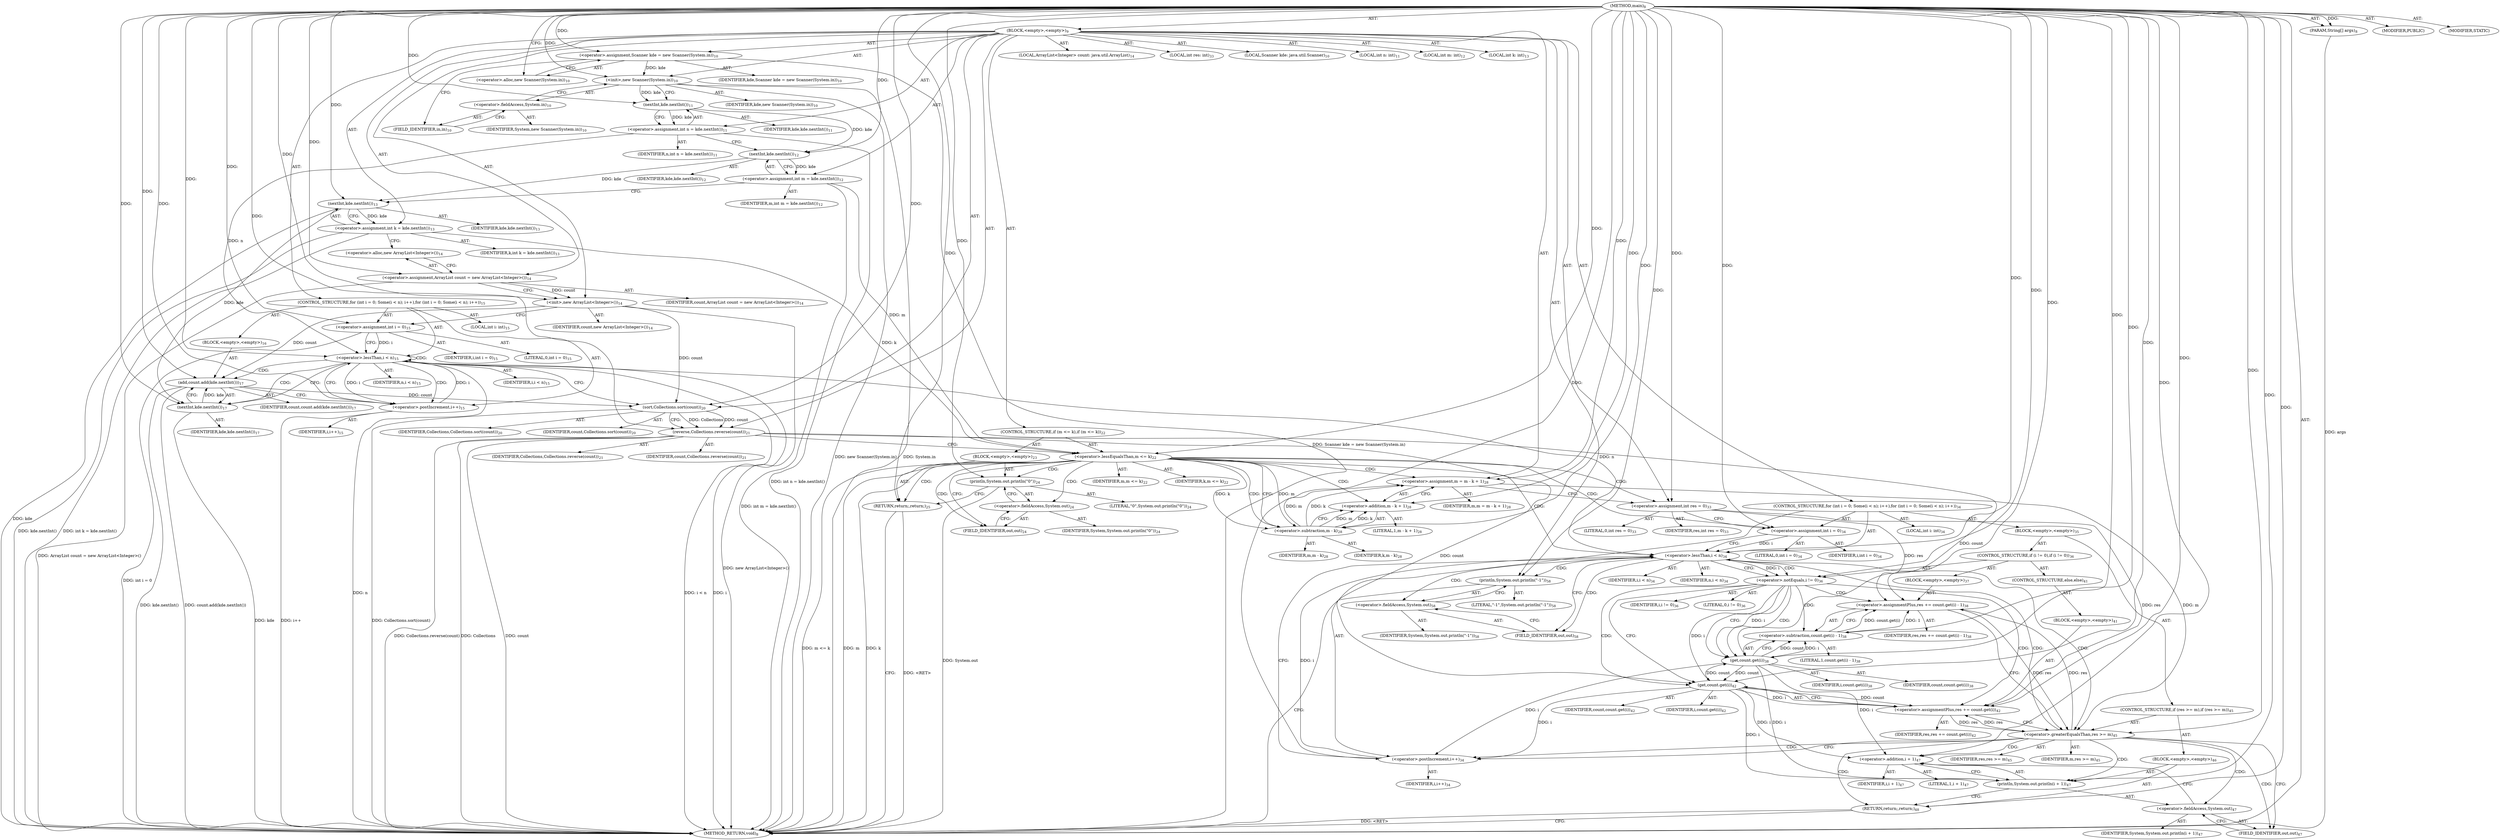 digraph "main" {  
"21" [label = <(METHOD,main)<SUB>8</SUB>> ]
"22" [label = <(PARAM,String[] args)<SUB>8</SUB>> ]
"23" [label = <(BLOCK,&lt;empty&gt;,&lt;empty&gt;)<SUB>9</SUB>> ]
"4" [label = <(LOCAL,Scanner kde: java.util.Scanner)<SUB>10</SUB>> ]
"24" [label = <(&lt;operator&gt;.assignment,Scanner kde = new Scanner(System.in))<SUB>10</SUB>> ]
"25" [label = <(IDENTIFIER,kde,Scanner kde = new Scanner(System.in))<SUB>10</SUB>> ]
"26" [label = <(&lt;operator&gt;.alloc,new Scanner(System.in))<SUB>10</SUB>> ]
"27" [label = <(&lt;init&gt;,new Scanner(System.in))<SUB>10</SUB>> ]
"3" [label = <(IDENTIFIER,kde,new Scanner(System.in))<SUB>10</SUB>> ]
"28" [label = <(&lt;operator&gt;.fieldAccess,System.in)<SUB>10</SUB>> ]
"29" [label = <(IDENTIFIER,System,new Scanner(System.in))<SUB>10</SUB>> ]
"30" [label = <(FIELD_IDENTIFIER,in,in)<SUB>10</SUB>> ]
"31" [label = <(LOCAL,int n: int)<SUB>11</SUB>> ]
"32" [label = <(&lt;operator&gt;.assignment,int n = kde.nextInt())<SUB>11</SUB>> ]
"33" [label = <(IDENTIFIER,n,int n = kde.nextInt())<SUB>11</SUB>> ]
"34" [label = <(nextInt,kde.nextInt())<SUB>11</SUB>> ]
"35" [label = <(IDENTIFIER,kde,kde.nextInt())<SUB>11</SUB>> ]
"36" [label = <(LOCAL,int m: int)<SUB>12</SUB>> ]
"37" [label = <(&lt;operator&gt;.assignment,int m = kde.nextInt())<SUB>12</SUB>> ]
"38" [label = <(IDENTIFIER,m,int m = kde.nextInt())<SUB>12</SUB>> ]
"39" [label = <(nextInt,kde.nextInt())<SUB>12</SUB>> ]
"40" [label = <(IDENTIFIER,kde,kde.nextInt())<SUB>12</SUB>> ]
"41" [label = <(LOCAL,int k: int)<SUB>13</SUB>> ]
"42" [label = <(&lt;operator&gt;.assignment,int k = kde.nextInt())<SUB>13</SUB>> ]
"43" [label = <(IDENTIFIER,k,int k = kde.nextInt())<SUB>13</SUB>> ]
"44" [label = <(nextInt,kde.nextInt())<SUB>13</SUB>> ]
"45" [label = <(IDENTIFIER,kde,kde.nextInt())<SUB>13</SUB>> ]
"6" [label = <(LOCAL,ArrayList&lt;Integer&gt; count: java.util.ArrayList)<SUB>14</SUB>> ]
"46" [label = <(&lt;operator&gt;.assignment,ArrayList count = new ArrayList&lt;Integer&gt;())<SUB>14</SUB>> ]
"47" [label = <(IDENTIFIER,count,ArrayList count = new ArrayList&lt;Integer&gt;())<SUB>14</SUB>> ]
"48" [label = <(&lt;operator&gt;.alloc,new ArrayList&lt;Integer&gt;())<SUB>14</SUB>> ]
"49" [label = <(&lt;init&gt;,new ArrayList&lt;Integer&gt;())<SUB>14</SUB>> ]
"5" [label = <(IDENTIFIER,count,new ArrayList&lt;Integer&gt;())<SUB>14</SUB>> ]
"50" [label = <(CONTROL_STRUCTURE,for (int i = 0; Some(i &lt; n); i++),for (int i = 0; Some(i &lt; n); i++))<SUB>15</SUB>> ]
"51" [label = <(LOCAL,int i: int)<SUB>15</SUB>> ]
"52" [label = <(&lt;operator&gt;.assignment,int i = 0)<SUB>15</SUB>> ]
"53" [label = <(IDENTIFIER,i,int i = 0)<SUB>15</SUB>> ]
"54" [label = <(LITERAL,0,int i = 0)<SUB>15</SUB>> ]
"55" [label = <(&lt;operator&gt;.lessThan,i &lt; n)<SUB>15</SUB>> ]
"56" [label = <(IDENTIFIER,i,i &lt; n)<SUB>15</SUB>> ]
"57" [label = <(IDENTIFIER,n,i &lt; n)<SUB>15</SUB>> ]
"58" [label = <(&lt;operator&gt;.postIncrement,i++)<SUB>15</SUB>> ]
"59" [label = <(IDENTIFIER,i,i++)<SUB>15</SUB>> ]
"60" [label = <(BLOCK,&lt;empty&gt;,&lt;empty&gt;)<SUB>16</SUB>> ]
"61" [label = <(add,count.add(kde.nextInt()))<SUB>17</SUB>> ]
"62" [label = <(IDENTIFIER,count,count.add(kde.nextInt()))<SUB>17</SUB>> ]
"63" [label = <(nextInt,kde.nextInt())<SUB>17</SUB>> ]
"64" [label = <(IDENTIFIER,kde,kde.nextInt())<SUB>17</SUB>> ]
"65" [label = <(sort,Collections.sort(count))<SUB>20</SUB>> ]
"66" [label = <(IDENTIFIER,Collections,Collections.sort(count))<SUB>20</SUB>> ]
"67" [label = <(IDENTIFIER,count,Collections.sort(count))<SUB>20</SUB>> ]
"68" [label = <(reverse,Collections.reverse(count))<SUB>21</SUB>> ]
"69" [label = <(IDENTIFIER,Collections,Collections.reverse(count))<SUB>21</SUB>> ]
"70" [label = <(IDENTIFIER,count,Collections.reverse(count))<SUB>21</SUB>> ]
"71" [label = <(CONTROL_STRUCTURE,if (m &lt;= k),if (m &lt;= k))<SUB>22</SUB>> ]
"72" [label = <(&lt;operator&gt;.lessEqualsThan,m &lt;= k)<SUB>22</SUB>> ]
"73" [label = <(IDENTIFIER,m,m &lt;= k)<SUB>22</SUB>> ]
"74" [label = <(IDENTIFIER,k,m &lt;= k)<SUB>22</SUB>> ]
"75" [label = <(BLOCK,&lt;empty&gt;,&lt;empty&gt;)<SUB>23</SUB>> ]
"76" [label = <(println,System.out.println(&quot;0&quot;))<SUB>24</SUB>> ]
"77" [label = <(&lt;operator&gt;.fieldAccess,System.out)<SUB>24</SUB>> ]
"78" [label = <(IDENTIFIER,System,System.out.println(&quot;0&quot;))<SUB>24</SUB>> ]
"79" [label = <(FIELD_IDENTIFIER,out,out)<SUB>24</SUB>> ]
"80" [label = <(LITERAL,&quot;0&quot;,System.out.println(&quot;0&quot;))<SUB>24</SUB>> ]
"81" [label = <(RETURN,return;,return;)<SUB>25</SUB>> ]
"82" [label = <(&lt;operator&gt;.assignment,m = m - k + 1)<SUB>28</SUB>> ]
"83" [label = <(IDENTIFIER,m,m = m - k + 1)<SUB>28</SUB>> ]
"84" [label = <(&lt;operator&gt;.addition,m - k + 1)<SUB>28</SUB>> ]
"85" [label = <(&lt;operator&gt;.subtraction,m - k)<SUB>28</SUB>> ]
"86" [label = <(IDENTIFIER,m,m - k)<SUB>28</SUB>> ]
"87" [label = <(IDENTIFIER,k,m - k)<SUB>28</SUB>> ]
"88" [label = <(LITERAL,1,m - k + 1)<SUB>28</SUB>> ]
"89" [label = <(LOCAL,int res: int)<SUB>33</SUB>> ]
"90" [label = <(&lt;operator&gt;.assignment,int res = 0)<SUB>33</SUB>> ]
"91" [label = <(IDENTIFIER,res,int res = 0)<SUB>33</SUB>> ]
"92" [label = <(LITERAL,0,int res = 0)<SUB>33</SUB>> ]
"93" [label = <(CONTROL_STRUCTURE,for (int i = 0; Some(i &lt; n); i++),for (int i = 0; Some(i &lt; n); i++))<SUB>34</SUB>> ]
"94" [label = <(LOCAL,int i: int)<SUB>34</SUB>> ]
"95" [label = <(&lt;operator&gt;.assignment,int i = 0)<SUB>34</SUB>> ]
"96" [label = <(IDENTIFIER,i,int i = 0)<SUB>34</SUB>> ]
"97" [label = <(LITERAL,0,int i = 0)<SUB>34</SUB>> ]
"98" [label = <(&lt;operator&gt;.lessThan,i &lt; n)<SUB>34</SUB>> ]
"99" [label = <(IDENTIFIER,i,i &lt; n)<SUB>34</SUB>> ]
"100" [label = <(IDENTIFIER,n,i &lt; n)<SUB>34</SUB>> ]
"101" [label = <(&lt;operator&gt;.postIncrement,i++)<SUB>34</SUB>> ]
"102" [label = <(IDENTIFIER,i,i++)<SUB>34</SUB>> ]
"103" [label = <(BLOCK,&lt;empty&gt;,&lt;empty&gt;)<SUB>35</SUB>> ]
"104" [label = <(CONTROL_STRUCTURE,if (i != 0),if (i != 0))<SUB>36</SUB>> ]
"105" [label = <(&lt;operator&gt;.notEquals,i != 0)<SUB>36</SUB>> ]
"106" [label = <(IDENTIFIER,i,i != 0)<SUB>36</SUB>> ]
"107" [label = <(LITERAL,0,i != 0)<SUB>36</SUB>> ]
"108" [label = <(BLOCK,&lt;empty&gt;,&lt;empty&gt;)<SUB>37</SUB>> ]
"109" [label = <(&lt;operator&gt;.assignmentPlus,res += count.get(i) - 1)<SUB>38</SUB>> ]
"110" [label = <(IDENTIFIER,res,res += count.get(i) - 1)<SUB>38</SUB>> ]
"111" [label = <(&lt;operator&gt;.subtraction,count.get(i) - 1)<SUB>38</SUB>> ]
"112" [label = <(get,count.get(i))<SUB>38</SUB>> ]
"113" [label = <(IDENTIFIER,count,count.get(i))<SUB>38</SUB>> ]
"114" [label = <(IDENTIFIER,i,count.get(i))<SUB>38</SUB>> ]
"115" [label = <(LITERAL,1,count.get(i) - 1)<SUB>38</SUB>> ]
"116" [label = <(CONTROL_STRUCTURE,else,else)<SUB>41</SUB>> ]
"117" [label = <(BLOCK,&lt;empty&gt;,&lt;empty&gt;)<SUB>41</SUB>> ]
"118" [label = <(&lt;operator&gt;.assignmentPlus,res += count.get(i))<SUB>42</SUB>> ]
"119" [label = <(IDENTIFIER,res,res += count.get(i))<SUB>42</SUB>> ]
"120" [label = <(get,count.get(i))<SUB>42</SUB>> ]
"121" [label = <(IDENTIFIER,count,count.get(i))<SUB>42</SUB>> ]
"122" [label = <(IDENTIFIER,i,count.get(i))<SUB>42</SUB>> ]
"123" [label = <(CONTROL_STRUCTURE,if (res &gt;= m),if (res &gt;= m))<SUB>45</SUB>> ]
"124" [label = <(&lt;operator&gt;.greaterEqualsThan,res &gt;= m)<SUB>45</SUB>> ]
"125" [label = <(IDENTIFIER,res,res &gt;= m)<SUB>45</SUB>> ]
"126" [label = <(IDENTIFIER,m,res &gt;= m)<SUB>45</SUB>> ]
"127" [label = <(BLOCK,&lt;empty&gt;,&lt;empty&gt;)<SUB>46</SUB>> ]
"128" [label = <(println,System.out.println(i + 1))<SUB>47</SUB>> ]
"129" [label = <(&lt;operator&gt;.fieldAccess,System.out)<SUB>47</SUB>> ]
"130" [label = <(IDENTIFIER,System,System.out.println(i + 1))<SUB>47</SUB>> ]
"131" [label = <(FIELD_IDENTIFIER,out,out)<SUB>47</SUB>> ]
"132" [label = <(&lt;operator&gt;.addition,i + 1)<SUB>47</SUB>> ]
"133" [label = <(IDENTIFIER,i,i + 1)<SUB>47</SUB>> ]
"134" [label = <(LITERAL,1,i + 1)<SUB>47</SUB>> ]
"135" [label = <(RETURN,return;,return;)<SUB>48</SUB>> ]
"136" [label = <(println,System.out.println(&quot;-1&quot;))<SUB>58</SUB>> ]
"137" [label = <(&lt;operator&gt;.fieldAccess,System.out)<SUB>58</SUB>> ]
"138" [label = <(IDENTIFIER,System,System.out.println(&quot;-1&quot;))<SUB>58</SUB>> ]
"139" [label = <(FIELD_IDENTIFIER,out,out)<SUB>58</SUB>> ]
"140" [label = <(LITERAL,&quot;-1&quot;,System.out.println(&quot;-1&quot;))<SUB>58</SUB>> ]
"141" [label = <(MODIFIER,PUBLIC)> ]
"142" [label = <(MODIFIER,STATIC)> ]
"143" [label = <(METHOD_RETURN,void)<SUB>8</SUB>> ]
  "21" -> "22"  [ label = "AST: "] 
  "21" -> "23"  [ label = "AST: "] 
  "21" -> "141"  [ label = "AST: "] 
  "21" -> "142"  [ label = "AST: "] 
  "21" -> "143"  [ label = "AST: "] 
  "23" -> "4"  [ label = "AST: "] 
  "23" -> "24"  [ label = "AST: "] 
  "23" -> "27"  [ label = "AST: "] 
  "23" -> "31"  [ label = "AST: "] 
  "23" -> "32"  [ label = "AST: "] 
  "23" -> "36"  [ label = "AST: "] 
  "23" -> "37"  [ label = "AST: "] 
  "23" -> "41"  [ label = "AST: "] 
  "23" -> "42"  [ label = "AST: "] 
  "23" -> "6"  [ label = "AST: "] 
  "23" -> "46"  [ label = "AST: "] 
  "23" -> "49"  [ label = "AST: "] 
  "23" -> "50"  [ label = "AST: "] 
  "23" -> "65"  [ label = "AST: "] 
  "23" -> "68"  [ label = "AST: "] 
  "23" -> "71"  [ label = "AST: "] 
  "23" -> "82"  [ label = "AST: "] 
  "23" -> "89"  [ label = "AST: "] 
  "23" -> "90"  [ label = "AST: "] 
  "23" -> "93"  [ label = "AST: "] 
  "23" -> "136"  [ label = "AST: "] 
  "24" -> "25"  [ label = "AST: "] 
  "24" -> "26"  [ label = "AST: "] 
  "27" -> "3"  [ label = "AST: "] 
  "27" -> "28"  [ label = "AST: "] 
  "28" -> "29"  [ label = "AST: "] 
  "28" -> "30"  [ label = "AST: "] 
  "32" -> "33"  [ label = "AST: "] 
  "32" -> "34"  [ label = "AST: "] 
  "34" -> "35"  [ label = "AST: "] 
  "37" -> "38"  [ label = "AST: "] 
  "37" -> "39"  [ label = "AST: "] 
  "39" -> "40"  [ label = "AST: "] 
  "42" -> "43"  [ label = "AST: "] 
  "42" -> "44"  [ label = "AST: "] 
  "44" -> "45"  [ label = "AST: "] 
  "46" -> "47"  [ label = "AST: "] 
  "46" -> "48"  [ label = "AST: "] 
  "49" -> "5"  [ label = "AST: "] 
  "50" -> "51"  [ label = "AST: "] 
  "50" -> "52"  [ label = "AST: "] 
  "50" -> "55"  [ label = "AST: "] 
  "50" -> "58"  [ label = "AST: "] 
  "50" -> "60"  [ label = "AST: "] 
  "52" -> "53"  [ label = "AST: "] 
  "52" -> "54"  [ label = "AST: "] 
  "55" -> "56"  [ label = "AST: "] 
  "55" -> "57"  [ label = "AST: "] 
  "58" -> "59"  [ label = "AST: "] 
  "60" -> "61"  [ label = "AST: "] 
  "61" -> "62"  [ label = "AST: "] 
  "61" -> "63"  [ label = "AST: "] 
  "63" -> "64"  [ label = "AST: "] 
  "65" -> "66"  [ label = "AST: "] 
  "65" -> "67"  [ label = "AST: "] 
  "68" -> "69"  [ label = "AST: "] 
  "68" -> "70"  [ label = "AST: "] 
  "71" -> "72"  [ label = "AST: "] 
  "71" -> "75"  [ label = "AST: "] 
  "72" -> "73"  [ label = "AST: "] 
  "72" -> "74"  [ label = "AST: "] 
  "75" -> "76"  [ label = "AST: "] 
  "75" -> "81"  [ label = "AST: "] 
  "76" -> "77"  [ label = "AST: "] 
  "76" -> "80"  [ label = "AST: "] 
  "77" -> "78"  [ label = "AST: "] 
  "77" -> "79"  [ label = "AST: "] 
  "82" -> "83"  [ label = "AST: "] 
  "82" -> "84"  [ label = "AST: "] 
  "84" -> "85"  [ label = "AST: "] 
  "84" -> "88"  [ label = "AST: "] 
  "85" -> "86"  [ label = "AST: "] 
  "85" -> "87"  [ label = "AST: "] 
  "90" -> "91"  [ label = "AST: "] 
  "90" -> "92"  [ label = "AST: "] 
  "93" -> "94"  [ label = "AST: "] 
  "93" -> "95"  [ label = "AST: "] 
  "93" -> "98"  [ label = "AST: "] 
  "93" -> "101"  [ label = "AST: "] 
  "93" -> "103"  [ label = "AST: "] 
  "95" -> "96"  [ label = "AST: "] 
  "95" -> "97"  [ label = "AST: "] 
  "98" -> "99"  [ label = "AST: "] 
  "98" -> "100"  [ label = "AST: "] 
  "101" -> "102"  [ label = "AST: "] 
  "103" -> "104"  [ label = "AST: "] 
  "103" -> "123"  [ label = "AST: "] 
  "104" -> "105"  [ label = "AST: "] 
  "104" -> "108"  [ label = "AST: "] 
  "104" -> "116"  [ label = "AST: "] 
  "105" -> "106"  [ label = "AST: "] 
  "105" -> "107"  [ label = "AST: "] 
  "108" -> "109"  [ label = "AST: "] 
  "109" -> "110"  [ label = "AST: "] 
  "109" -> "111"  [ label = "AST: "] 
  "111" -> "112"  [ label = "AST: "] 
  "111" -> "115"  [ label = "AST: "] 
  "112" -> "113"  [ label = "AST: "] 
  "112" -> "114"  [ label = "AST: "] 
  "116" -> "117"  [ label = "AST: "] 
  "117" -> "118"  [ label = "AST: "] 
  "118" -> "119"  [ label = "AST: "] 
  "118" -> "120"  [ label = "AST: "] 
  "120" -> "121"  [ label = "AST: "] 
  "120" -> "122"  [ label = "AST: "] 
  "123" -> "124"  [ label = "AST: "] 
  "123" -> "127"  [ label = "AST: "] 
  "124" -> "125"  [ label = "AST: "] 
  "124" -> "126"  [ label = "AST: "] 
  "127" -> "128"  [ label = "AST: "] 
  "127" -> "135"  [ label = "AST: "] 
  "128" -> "129"  [ label = "AST: "] 
  "128" -> "132"  [ label = "AST: "] 
  "129" -> "130"  [ label = "AST: "] 
  "129" -> "131"  [ label = "AST: "] 
  "132" -> "133"  [ label = "AST: "] 
  "132" -> "134"  [ label = "AST: "] 
  "136" -> "137"  [ label = "AST: "] 
  "136" -> "140"  [ label = "AST: "] 
  "137" -> "138"  [ label = "AST: "] 
  "137" -> "139"  [ label = "AST: "] 
  "24" -> "30"  [ label = "CFG: "] 
  "27" -> "34"  [ label = "CFG: "] 
  "32" -> "39"  [ label = "CFG: "] 
  "37" -> "44"  [ label = "CFG: "] 
  "42" -> "48"  [ label = "CFG: "] 
  "46" -> "49"  [ label = "CFG: "] 
  "49" -> "52"  [ label = "CFG: "] 
  "65" -> "68"  [ label = "CFG: "] 
  "68" -> "72"  [ label = "CFG: "] 
  "82" -> "90"  [ label = "CFG: "] 
  "90" -> "95"  [ label = "CFG: "] 
  "136" -> "143"  [ label = "CFG: "] 
  "26" -> "24"  [ label = "CFG: "] 
  "28" -> "27"  [ label = "CFG: "] 
  "34" -> "32"  [ label = "CFG: "] 
  "39" -> "37"  [ label = "CFG: "] 
  "44" -> "42"  [ label = "CFG: "] 
  "48" -> "46"  [ label = "CFG: "] 
  "52" -> "55"  [ label = "CFG: "] 
  "55" -> "63"  [ label = "CFG: "] 
  "55" -> "65"  [ label = "CFG: "] 
  "58" -> "55"  [ label = "CFG: "] 
  "72" -> "79"  [ label = "CFG: "] 
  "72" -> "85"  [ label = "CFG: "] 
  "84" -> "82"  [ label = "CFG: "] 
  "95" -> "98"  [ label = "CFG: "] 
  "98" -> "105"  [ label = "CFG: "] 
  "98" -> "139"  [ label = "CFG: "] 
  "101" -> "98"  [ label = "CFG: "] 
  "137" -> "136"  [ label = "CFG: "] 
  "30" -> "28"  [ label = "CFG: "] 
  "61" -> "58"  [ label = "CFG: "] 
  "76" -> "81"  [ label = "CFG: "] 
  "81" -> "143"  [ label = "CFG: "] 
  "85" -> "84"  [ label = "CFG: "] 
  "139" -> "137"  [ label = "CFG: "] 
  "63" -> "61"  [ label = "CFG: "] 
  "77" -> "76"  [ label = "CFG: "] 
  "105" -> "112"  [ label = "CFG: "] 
  "105" -> "120"  [ label = "CFG: "] 
  "124" -> "131"  [ label = "CFG: "] 
  "124" -> "101"  [ label = "CFG: "] 
  "79" -> "77"  [ label = "CFG: "] 
  "109" -> "124"  [ label = "CFG: "] 
  "128" -> "135"  [ label = "CFG: "] 
  "135" -> "143"  [ label = "CFG: "] 
  "111" -> "109"  [ label = "CFG: "] 
  "118" -> "124"  [ label = "CFG: "] 
  "129" -> "132"  [ label = "CFG: "] 
  "132" -> "128"  [ label = "CFG: "] 
  "112" -> "111"  [ label = "CFG: "] 
  "120" -> "118"  [ label = "CFG: "] 
  "131" -> "129"  [ label = "CFG: "] 
  "21" -> "26"  [ label = "CFG: "] 
  "135" -> "143"  [ label = "DDG: &lt;RET&gt;"] 
  "81" -> "143"  [ label = "DDG: &lt;RET&gt;"] 
  "22" -> "143"  [ label = "DDG: args"] 
  "24" -> "143"  [ label = "DDG: Scanner kde = new Scanner(System.in)"] 
  "27" -> "143"  [ label = "DDG: System.in"] 
  "27" -> "143"  [ label = "DDG: new Scanner(System.in)"] 
  "32" -> "143"  [ label = "DDG: int n = kde.nextInt()"] 
  "37" -> "143"  [ label = "DDG: int m = kde.nextInt()"] 
  "44" -> "143"  [ label = "DDG: kde"] 
  "42" -> "143"  [ label = "DDG: kde.nextInt()"] 
  "42" -> "143"  [ label = "DDG: int k = kde.nextInt()"] 
  "46" -> "143"  [ label = "DDG: ArrayList count = new ArrayList&lt;Integer&gt;()"] 
  "49" -> "143"  [ label = "DDG: new ArrayList&lt;Integer&gt;()"] 
  "52" -> "143"  [ label = "DDG: int i = 0"] 
  "55" -> "143"  [ label = "DDG: i"] 
  "55" -> "143"  [ label = "DDG: n"] 
  "55" -> "143"  [ label = "DDG: i &lt; n"] 
  "65" -> "143"  [ label = "DDG: Collections.sort(count)"] 
  "68" -> "143"  [ label = "DDG: Collections"] 
  "68" -> "143"  [ label = "DDG: count"] 
  "68" -> "143"  [ label = "DDG: Collections.reverse(count)"] 
  "72" -> "143"  [ label = "DDG: m"] 
  "72" -> "143"  [ label = "DDG: k"] 
  "72" -> "143"  [ label = "DDG: m &lt;= k"] 
  "76" -> "143"  [ label = "DDG: System.out"] 
  "63" -> "143"  [ label = "DDG: kde"] 
  "61" -> "143"  [ label = "DDG: kde.nextInt()"] 
  "61" -> "143"  [ label = "DDG: count.add(kde.nextInt())"] 
  "58" -> "143"  [ label = "DDG: i++"] 
  "21" -> "22"  [ label = "DDG: "] 
  "21" -> "24"  [ label = "DDG: "] 
  "34" -> "32"  [ label = "DDG: kde"] 
  "39" -> "37"  [ label = "DDG: kde"] 
  "44" -> "42"  [ label = "DDG: kde"] 
  "21" -> "46"  [ label = "DDG: "] 
  "85" -> "82"  [ label = "DDG: m"] 
  "85" -> "82"  [ label = "DDG: k"] 
  "21" -> "82"  [ label = "DDG: "] 
  "21" -> "90"  [ label = "DDG: "] 
  "24" -> "27"  [ label = "DDG: kde"] 
  "21" -> "27"  [ label = "DDG: "] 
  "46" -> "49"  [ label = "DDG: count"] 
  "21" -> "49"  [ label = "DDG: "] 
  "21" -> "52"  [ label = "DDG: "] 
  "21" -> "65"  [ label = "DDG: "] 
  "49" -> "65"  [ label = "DDG: count"] 
  "61" -> "65"  [ label = "DDG: count"] 
  "65" -> "68"  [ label = "DDG: Collections"] 
  "21" -> "68"  [ label = "DDG: "] 
  "65" -> "68"  [ label = "DDG: count"] 
  "21" -> "95"  [ label = "DDG: "] 
  "21" -> "136"  [ label = "DDG: "] 
  "27" -> "34"  [ label = "DDG: kde"] 
  "21" -> "34"  [ label = "DDG: "] 
  "34" -> "39"  [ label = "DDG: kde"] 
  "21" -> "39"  [ label = "DDG: "] 
  "39" -> "44"  [ label = "DDG: kde"] 
  "21" -> "44"  [ label = "DDG: "] 
  "52" -> "55"  [ label = "DDG: i"] 
  "58" -> "55"  [ label = "DDG: i"] 
  "21" -> "55"  [ label = "DDG: "] 
  "32" -> "55"  [ label = "DDG: n"] 
  "55" -> "58"  [ label = "DDG: i"] 
  "21" -> "58"  [ label = "DDG: "] 
  "37" -> "72"  [ label = "DDG: m"] 
  "21" -> "72"  [ label = "DDG: "] 
  "42" -> "72"  [ label = "DDG: k"] 
  "21" -> "81"  [ label = "DDG: "] 
  "85" -> "84"  [ label = "DDG: m"] 
  "85" -> "84"  [ label = "DDG: k"] 
  "21" -> "84"  [ label = "DDG: "] 
  "95" -> "98"  [ label = "DDG: i"] 
  "101" -> "98"  [ label = "DDG: i"] 
  "21" -> "98"  [ label = "DDG: "] 
  "55" -> "98"  [ label = "DDG: n"] 
  "120" -> "101"  [ label = "DDG: i"] 
  "112" -> "101"  [ label = "DDG: i"] 
  "21" -> "101"  [ label = "DDG: "] 
  "49" -> "61"  [ label = "DDG: count"] 
  "21" -> "61"  [ label = "DDG: "] 
  "63" -> "61"  [ label = "DDG: kde"] 
  "21" -> "76"  [ label = "DDG: "] 
  "72" -> "85"  [ label = "DDG: m"] 
  "21" -> "85"  [ label = "DDG: "] 
  "72" -> "85"  [ label = "DDG: k"] 
  "44" -> "63"  [ label = "DDG: kde"] 
  "21" -> "63"  [ label = "DDG: "] 
  "98" -> "105"  [ label = "DDG: i"] 
  "21" -> "105"  [ label = "DDG: "] 
  "111" -> "109"  [ label = "DDG: count.get(i)"] 
  "111" -> "109"  [ label = "DDG: 1"] 
  "118" -> "124"  [ label = "DDG: res"] 
  "109" -> "124"  [ label = "DDG: res"] 
  "21" -> "124"  [ label = "DDG: "] 
  "82" -> "124"  [ label = "DDG: m"] 
  "21" -> "135"  [ label = "DDG: "] 
  "90" -> "109"  [ label = "DDG: res"] 
  "124" -> "109"  [ label = "DDG: res"] 
  "21" -> "109"  [ label = "DDG: "] 
  "120" -> "118"  [ label = "DDG: count"] 
  "120" -> "118"  [ label = "DDG: i"] 
  "120" -> "128"  [ label = "DDG: i"] 
  "112" -> "128"  [ label = "DDG: i"] 
  "21" -> "128"  [ label = "DDG: "] 
  "112" -> "111"  [ label = "DDG: count"] 
  "112" -> "111"  [ label = "DDG: i"] 
  "21" -> "111"  [ label = "DDG: "] 
  "90" -> "118"  [ label = "DDG: res"] 
  "124" -> "118"  [ label = "DDG: res"] 
  "21" -> "118"  [ label = "DDG: "] 
  "120" -> "132"  [ label = "DDG: i"] 
  "112" -> "132"  [ label = "DDG: i"] 
  "21" -> "132"  [ label = "DDG: "] 
  "68" -> "112"  [ label = "DDG: count"] 
  "120" -> "112"  [ label = "DDG: count"] 
  "21" -> "112"  [ label = "DDG: "] 
  "105" -> "112"  [ label = "DDG: i"] 
  "68" -> "120"  [ label = "DDG: count"] 
  "112" -> "120"  [ label = "DDG: count"] 
  "21" -> "120"  [ label = "DDG: "] 
  "105" -> "120"  [ label = "DDG: i"] 
  "55" -> "58"  [ label = "CDG: "] 
  "55" -> "61"  [ label = "CDG: "] 
  "55" -> "63"  [ label = "CDG: "] 
  "55" -> "55"  [ label = "CDG: "] 
  "72" -> "77"  [ label = "CDG: "] 
  "72" -> "98"  [ label = "CDG: "] 
  "72" -> "81"  [ label = "CDG: "] 
  "72" -> "84"  [ label = "CDG: "] 
  "72" -> "85"  [ label = "CDG: "] 
  "72" -> "95"  [ label = "CDG: "] 
  "72" -> "76"  [ label = "CDG: "] 
  "72" -> "82"  [ label = "CDG: "] 
  "72" -> "90"  [ label = "CDG: "] 
  "72" -> "79"  [ label = "CDG: "] 
  "98" -> "136"  [ label = "CDG: "] 
  "98" -> "137"  [ label = "CDG: "] 
  "98" -> "105"  [ label = "CDG: "] 
  "98" -> "139"  [ label = "CDG: "] 
  "98" -> "124"  [ label = "CDG: "] 
  "105" -> "120"  [ label = "CDG: "] 
  "105" -> "112"  [ label = "CDG: "] 
  "105" -> "118"  [ label = "CDG: "] 
  "105" -> "111"  [ label = "CDG: "] 
  "105" -> "109"  [ label = "CDG: "] 
  "124" -> "98"  [ label = "CDG: "] 
  "124" -> "128"  [ label = "CDG: "] 
  "124" -> "131"  [ label = "CDG: "] 
  "124" -> "132"  [ label = "CDG: "] 
  "124" -> "129"  [ label = "CDG: "] 
  "124" -> "101"  [ label = "CDG: "] 
  "124" -> "135"  [ label = "CDG: "] 
}
